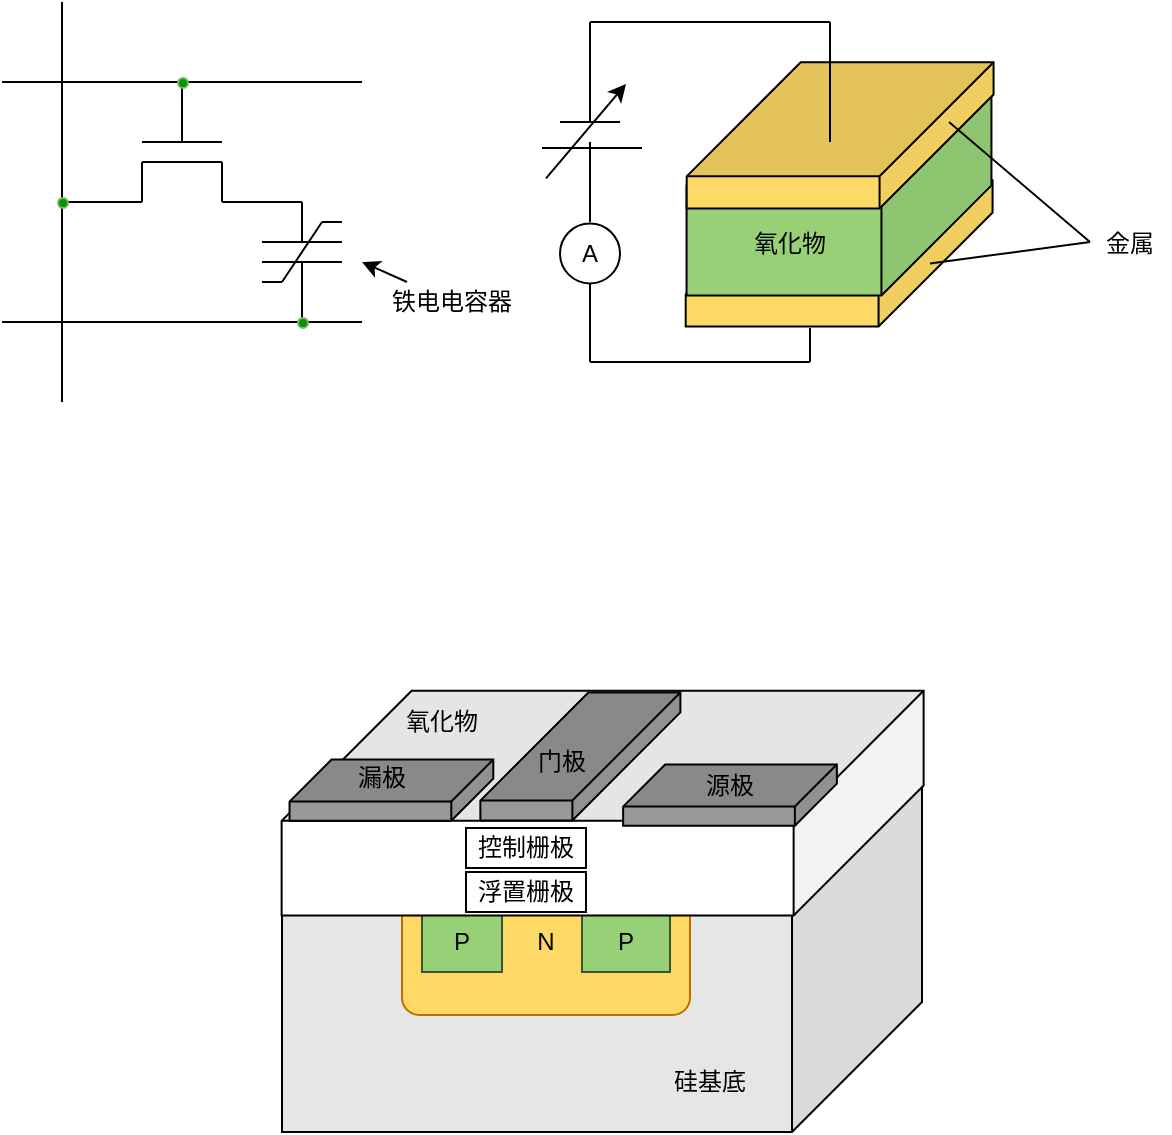 <mxfile version="15.1.2" type="github">
  <diagram id="kvLUpkQkxvHUFUjLaUQS" name="Page-1">
    <mxGraphModel dx="704" dy="483" grid="1" gridSize="10" guides="1" tooltips="1" connect="1" arrows="1" fold="1" page="1" pageScale="1" pageWidth="827" pageHeight="1169" math="0" shadow="0">
      <root>
        <mxCell id="0" />
        <mxCell id="1" parent="0" />
        <mxCell id="aFMrFJCQJ-RdZ9VPG638-30" value="" style="group" vertex="1" connectable="0" parent="1">
          <mxGeometry x="20" y="10" width="260" height="200" as="geometry" />
        </mxCell>
        <mxCell id="aFMrFJCQJ-RdZ9VPG638-1" value="" style="endArrow=none;html=1;" edge="1" parent="aFMrFJCQJ-RdZ9VPG638-30">
          <mxGeometry width="50" height="50" relative="1" as="geometry">
            <mxPoint y="40" as="sourcePoint" />
            <mxPoint x="180" y="40" as="targetPoint" />
          </mxGeometry>
        </mxCell>
        <mxCell id="aFMrFJCQJ-RdZ9VPG638-2" value="" style="endArrow=none;html=1;" edge="1" parent="aFMrFJCQJ-RdZ9VPG638-30">
          <mxGeometry width="50" height="50" relative="1" as="geometry">
            <mxPoint y="160" as="sourcePoint" />
            <mxPoint x="180" y="160" as="targetPoint" />
          </mxGeometry>
        </mxCell>
        <mxCell id="aFMrFJCQJ-RdZ9VPG638-3" value="" style="endArrow=none;html=1;" edge="1" parent="aFMrFJCQJ-RdZ9VPG638-30">
          <mxGeometry width="50" height="50" relative="1" as="geometry">
            <mxPoint x="30" as="sourcePoint" />
            <mxPoint x="30" y="200" as="targetPoint" />
          </mxGeometry>
        </mxCell>
        <mxCell id="aFMrFJCQJ-RdZ9VPG638-4" value="" style="endArrow=none;html=1;" edge="1" parent="aFMrFJCQJ-RdZ9VPG638-30">
          <mxGeometry width="50" height="50" relative="1" as="geometry">
            <mxPoint x="90" y="70" as="sourcePoint" />
            <mxPoint x="90" y="40" as="targetPoint" />
          </mxGeometry>
        </mxCell>
        <mxCell id="aFMrFJCQJ-RdZ9VPG638-5" value="" style="endArrow=none;html=1;" edge="1" parent="aFMrFJCQJ-RdZ9VPG638-30">
          <mxGeometry width="50" height="50" relative="1" as="geometry">
            <mxPoint x="70" y="70" as="sourcePoint" />
            <mxPoint x="110" y="70" as="targetPoint" />
          </mxGeometry>
        </mxCell>
        <mxCell id="aFMrFJCQJ-RdZ9VPG638-6" value="" style="endArrow=none;html=1;" edge="1" parent="aFMrFJCQJ-RdZ9VPG638-30">
          <mxGeometry width="50" height="50" relative="1" as="geometry">
            <mxPoint x="70" y="80" as="sourcePoint" />
            <mxPoint x="110" y="80" as="targetPoint" />
            <Array as="points">
              <mxPoint x="70" y="80" />
            </Array>
          </mxGeometry>
        </mxCell>
        <mxCell id="aFMrFJCQJ-RdZ9VPG638-7" value="" style="endArrow=none;html=1;" edge="1" parent="aFMrFJCQJ-RdZ9VPG638-30">
          <mxGeometry width="50" height="50" relative="1" as="geometry">
            <mxPoint x="70" y="100" as="sourcePoint" />
            <mxPoint x="70" y="80" as="targetPoint" />
          </mxGeometry>
        </mxCell>
        <mxCell id="aFMrFJCQJ-RdZ9VPG638-8" value="" style="endArrow=none;html=1;" edge="1" parent="aFMrFJCQJ-RdZ9VPG638-30">
          <mxGeometry width="50" height="50" relative="1" as="geometry">
            <mxPoint x="110" y="100" as="sourcePoint" />
            <mxPoint x="110" y="80" as="targetPoint" />
          </mxGeometry>
        </mxCell>
        <mxCell id="aFMrFJCQJ-RdZ9VPG638-9" value="" style="endArrow=none;html=1;" edge="1" parent="aFMrFJCQJ-RdZ9VPG638-30">
          <mxGeometry width="50" height="50" relative="1" as="geometry">
            <mxPoint x="30" y="100" as="sourcePoint" />
            <mxPoint x="70" y="100" as="targetPoint" />
          </mxGeometry>
        </mxCell>
        <mxCell id="aFMrFJCQJ-RdZ9VPG638-10" value="" style="endArrow=none;html=1;" edge="1" parent="aFMrFJCQJ-RdZ9VPG638-30">
          <mxGeometry width="50" height="50" relative="1" as="geometry">
            <mxPoint x="150" y="100" as="sourcePoint" />
            <mxPoint x="110" y="100" as="targetPoint" />
          </mxGeometry>
        </mxCell>
        <mxCell id="aFMrFJCQJ-RdZ9VPG638-11" value="" style="endArrow=none;html=1;" edge="1" parent="aFMrFJCQJ-RdZ9VPG638-30">
          <mxGeometry width="50" height="50" relative="1" as="geometry">
            <mxPoint x="150" y="120" as="sourcePoint" />
            <mxPoint x="150" y="100" as="targetPoint" />
          </mxGeometry>
        </mxCell>
        <mxCell id="aFMrFJCQJ-RdZ9VPG638-12" value="" style="endArrow=none;html=1;" edge="1" parent="aFMrFJCQJ-RdZ9VPG638-30">
          <mxGeometry width="50" height="50" relative="1" as="geometry">
            <mxPoint x="130" y="120" as="sourcePoint" />
            <mxPoint x="170" y="120" as="targetPoint" />
          </mxGeometry>
        </mxCell>
        <mxCell id="aFMrFJCQJ-RdZ9VPG638-13" value="" style="endArrow=none;html=1;" edge="1" parent="aFMrFJCQJ-RdZ9VPG638-30">
          <mxGeometry width="50" height="50" relative="1" as="geometry">
            <mxPoint x="130" y="130" as="sourcePoint" />
            <mxPoint x="170" y="130" as="targetPoint" />
          </mxGeometry>
        </mxCell>
        <mxCell id="aFMrFJCQJ-RdZ9VPG638-14" value="" style="endArrow=none;html=1;" edge="1" parent="aFMrFJCQJ-RdZ9VPG638-30">
          <mxGeometry width="50" height="50" relative="1" as="geometry">
            <mxPoint x="140" y="140" as="sourcePoint" />
            <mxPoint x="160" y="110" as="targetPoint" />
          </mxGeometry>
        </mxCell>
        <mxCell id="aFMrFJCQJ-RdZ9VPG638-15" value="" style="endArrow=none;html=1;" edge="1" parent="aFMrFJCQJ-RdZ9VPG638-30">
          <mxGeometry width="50" height="50" relative="1" as="geometry">
            <mxPoint x="130" y="140" as="sourcePoint" />
            <mxPoint x="140" y="140" as="targetPoint" />
          </mxGeometry>
        </mxCell>
        <mxCell id="aFMrFJCQJ-RdZ9VPG638-16" value="" style="endArrow=none;html=1;" edge="1" parent="aFMrFJCQJ-RdZ9VPG638-30">
          <mxGeometry width="50" height="50" relative="1" as="geometry">
            <mxPoint x="160" y="110" as="sourcePoint" />
            <mxPoint x="170" y="110" as="targetPoint" />
          </mxGeometry>
        </mxCell>
        <mxCell id="aFMrFJCQJ-RdZ9VPG638-17" value="" style="endArrow=none;html=1;" edge="1" parent="aFMrFJCQJ-RdZ9VPG638-30">
          <mxGeometry width="50" height="50" relative="1" as="geometry">
            <mxPoint x="150" y="160" as="sourcePoint" />
            <mxPoint x="150" y="130" as="targetPoint" />
          </mxGeometry>
        </mxCell>
        <mxCell id="aFMrFJCQJ-RdZ9VPG638-18" value="" style="ellipse;whiteSpace=wrap;html=1;aspect=fixed;strokeColor=#82b366;fillColor=#009900;" vertex="1" parent="aFMrFJCQJ-RdZ9VPG638-30">
          <mxGeometry x="88" y="38" width="5" height="5" as="geometry" />
        </mxCell>
        <mxCell id="aFMrFJCQJ-RdZ9VPG638-23" value="" style="ellipse;whiteSpace=wrap;html=1;aspect=fixed;strokeColor=#82b366;fillColor=#009900;" vertex="1" parent="aFMrFJCQJ-RdZ9VPG638-30">
          <mxGeometry x="28" y="98" width="5" height="5" as="geometry" />
        </mxCell>
        <mxCell id="aFMrFJCQJ-RdZ9VPG638-24" value="" style="ellipse;whiteSpace=wrap;html=1;aspect=fixed;strokeColor=#82b366;fillColor=#009900;" vertex="1" parent="aFMrFJCQJ-RdZ9VPG638-30">
          <mxGeometry x="148" y="158" width="5" height="5" as="geometry" />
        </mxCell>
        <mxCell id="aFMrFJCQJ-RdZ9VPG638-26" value="" style="endArrow=classic;html=1;" edge="1" parent="aFMrFJCQJ-RdZ9VPG638-30" source="aFMrFJCQJ-RdZ9VPG638-29">
          <mxGeometry width="50" height="50" relative="1" as="geometry">
            <mxPoint x="210" y="150" as="sourcePoint" />
            <mxPoint x="180" y="130" as="targetPoint" />
          </mxGeometry>
        </mxCell>
        <mxCell id="aFMrFJCQJ-RdZ9VPG638-29" value="铁电电容器" style="text;html=1;strokeColor=none;fillColor=none;align=center;verticalAlign=middle;whiteSpace=wrap;rounded=0;" vertex="1" parent="aFMrFJCQJ-RdZ9VPG638-30">
          <mxGeometry x="190" y="140" width="70" height="20" as="geometry" />
        </mxCell>
        <mxCell id="aFMrFJCQJ-RdZ9VPG638-52" value="" style="group" vertex="1" connectable="0" parent="1">
          <mxGeometry x="290" y="20" width="314" height="170" as="geometry" />
        </mxCell>
        <mxCell id="aFMrFJCQJ-RdZ9VPG638-32" value="" style="shape=cube;whiteSpace=wrap;html=1;boundedLbl=1;backgroundOutline=1;darkOpacity=0.05;darkOpacity2=0.1;rotation=90;size=57;fillColor=#FFD966;" vertex="1" parent="aFMrFJCQJ-RdZ9VPG638-52">
          <mxGeometry x="112" y="39" width="73.13" height="153.44" as="geometry" />
        </mxCell>
        <mxCell id="aFMrFJCQJ-RdZ9VPG638-33" value="" style="shape=cube;whiteSpace=wrap;html=1;boundedLbl=1;backgroundOutline=1;darkOpacity=0.05;darkOpacity2=0.1;rotation=90;size=55;fillColor=#97D077;" vertex="1" parent="aFMrFJCQJ-RdZ9VPG638-52">
          <mxGeometry x="93.5" y="5.5" width="110" height="152.44" as="geometry" />
        </mxCell>
        <mxCell id="aFMrFJCQJ-RdZ9VPG638-31" value="" style="shape=cube;whiteSpace=wrap;html=1;boundedLbl=1;backgroundOutline=1;darkOpacity=0.05;darkOpacity2=0.1;rotation=90;size=57;fillColor=#FFD966;" vertex="1" parent="aFMrFJCQJ-RdZ9VPG638-52">
          <mxGeometry x="112.5" y="-20" width="73.13" height="153.44" as="geometry" />
        </mxCell>
        <mxCell id="aFMrFJCQJ-RdZ9VPG638-35" value="" style="endArrow=none;html=1;" edge="1" parent="aFMrFJCQJ-RdZ9VPG638-52">
          <mxGeometry width="50" height="50" relative="1" as="geometry">
            <mxPoint x="144" y="60" as="sourcePoint" />
            <mxPoint x="144" as="targetPoint" />
          </mxGeometry>
        </mxCell>
        <mxCell id="aFMrFJCQJ-RdZ9VPG638-36" value="" style="endArrow=none;html=1;" edge="1" parent="aFMrFJCQJ-RdZ9VPG638-52">
          <mxGeometry width="50" height="50" relative="1" as="geometry">
            <mxPoint x="24" as="sourcePoint" />
            <mxPoint x="144" as="targetPoint" />
          </mxGeometry>
        </mxCell>
        <mxCell id="aFMrFJCQJ-RdZ9VPG638-37" value="" style="endArrow=none;html=1;" edge="1" parent="aFMrFJCQJ-RdZ9VPG638-52">
          <mxGeometry width="50" height="50" relative="1" as="geometry">
            <mxPoint x="9" y="50" as="sourcePoint" />
            <mxPoint x="39" y="50" as="targetPoint" />
          </mxGeometry>
        </mxCell>
        <mxCell id="aFMrFJCQJ-RdZ9VPG638-38" value="" style="endArrow=none;html=1;" edge="1" parent="aFMrFJCQJ-RdZ9VPG638-52">
          <mxGeometry width="50" height="50" relative="1" as="geometry">
            <mxPoint x="24" y="50" as="sourcePoint" />
            <mxPoint x="24" as="targetPoint" />
          </mxGeometry>
        </mxCell>
        <mxCell id="aFMrFJCQJ-RdZ9VPG638-40" value="" style="endArrow=none;html=1;" edge="1" parent="aFMrFJCQJ-RdZ9VPG638-52">
          <mxGeometry width="50" height="50" relative="1" as="geometry">
            <mxPoint y="63" as="sourcePoint" />
            <mxPoint x="50" y="63" as="targetPoint" />
          </mxGeometry>
        </mxCell>
        <mxCell id="aFMrFJCQJ-RdZ9VPG638-41" value="" style="endArrow=classic;html=1;" edge="1" parent="aFMrFJCQJ-RdZ9VPG638-52">
          <mxGeometry width="50" height="50" relative="1" as="geometry">
            <mxPoint x="2" y="78.22" as="sourcePoint" />
            <mxPoint x="42" y="31" as="targetPoint" />
          </mxGeometry>
        </mxCell>
        <mxCell id="aFMrFJCQJ-RdZ9VPG638-42" value="" style="endArrow=none;html=1;" edge="1" parent="aFMrFJCQJ-RdZ9VPG638-52">
          <mxGeometry width="50" height="50" relative="1" as="geometry">
            <mxPoint x="24" y="100" as="sourcePoint" />
            <mxPoint x="24" y="60" as="targetPoint" />
          </mxGeometry>
        </mxCell>
        <mxCell id="aFMrFJCQJ-RdZ9VPG638-43" value="A" style="ellipse;whiteSpace=wrap;html=1;aspect=fixed;" vertex="1" parent="aFMrFJCQJ-RdZ9VPG638-52">
          <mxGeometry x="9" y="100.72" width="30" height="30" as="geometry" />
        </mxCell>
        <mxCell id="aFMrFJCQJ-RdZ9VPG638-44" value="" style="endArrow=none;html=1;entryX=0.5;entryY=1;entryDx=0;entryDy=0;" edge="1" parent="aFMrFJCQJ-RdZ9VPG638-52" target="aFMrFJCQJ-RdZ9VPG638-43">
          <mxGeometry width="50" height="50" relative="1" as="geometry">
            <mxPoint x="24" y="170" as="sourcePoint" />
            <mxPoint x="174" y="100" as="targetPoint" />
          </mxGeometry>
        </mxCell>
        <mxCell id="aFMrFJCQJ-RdZ9VPG638-45" value="" style="endArrow=none;html=1;" edge="1" parent="aFMrFJCQJ-RdZ9VPG638-52">
          <mxGeometry width="50" height="50" relative="1" as="geometry">
            <mxPoint x="24" y="170" as="sourcePoint" />
            <mxPoint x="134" y="170" as="targetPoint" />
          </mxGeometry>
        </mxCell>
        <mxCell id="aFMrFJCQJ-RdZ9VPG638-46" value="" style="endArrow=none;html=1;" edge="1" parent="aFMrFJCQJ-RdZ9VPG638-52">
          <mxGeometry width="50" height="50" relative="1" as="geometry">
            <mxPoint x="134" y="153" as="sourcePoint" />
            <mxPoint x="134" y="170" as="targetPoint" />
          </mxGeometry>
        </mxCell>
        <mxCell id="aFMrFJCQJ-RdZ9VPG638-47" value="氧化物" style="text;html=1;strokeColor=none;fillColor=none;align=center;verticalAlign=middle;whiteSpace=wrap;rounded=0;" vertex="1" parent="aFMrFJCQJ-RdZ9VPG638-52">
          <mxGeometry x="104" y="100.72" width="40" height="20" as="geometry" />
        </mxCell>
        <mxCell id="aFMrFJCQJ-RdZ9VPG638-49" value="" style="endArrow=none;html=1;" edge="1" parent="aFMrFJCQJ-RdZ9VPG638-52">
          <mxGeometry width="50" height="50" relative="1" as="geometry">
            <mxPoint x="203.5" y="50" as="sourcePoint" />
            <mxPoint x="274" y="110" as="targetPoint" />
          </mxGeometry>
        </mxCell>
        <mxCell id="aFMrFJCQJ-RdZ9VPG638-50" value="" style="endArrow=none;html=1;" edge="1" parent="aFMrFJCQJ-RdZ9VPG638-52">
          <mxGeometry width="50" height="50" relative="1" as="geometry">
            <mxPoint x="194" y="120.72" as="sourcePoint" />
            <mxPoint x="274" y="110" as="targetPoint" />
          </mxGeometry>
        </mxCell>
        <mxCell id="aFMrFJCQJ-RdZ9VPG638-51" value="金属" style="text;html=1;strokeColor=none;fillColor=none;align=center;verticalAlign=middle;whiteSpace=wrap;rounded=0;" vertex="1" parent="aFMrFJCQJ-RdZ9VPG638-52">
          <mxGeometry x="274" y="100.72" width="40" height="20" as="geometry" />
        </mxCell>
        <mxCell id="aFMrFJCQJ-RdZ9VPG638-53" value="" style="shape=cube;whiteSpace=wrap;html=1;boundedLbl=1;backgroundOutline=1;darkOpacity=0.05;darkOpacity2=0.1;rotation=90;size=65;fillColor=#E6E6E6;" vertex="1" parent="1">
          <mxGeometry x="232.5" y="327.5" width="175" height="320" as="geometry" />
        </mxCell>
        <mxCell id="aFMrFJCQJ-RdZ9VPG638-55" value="硅基底" style="text;html=1;strokeColor=none;fillColor=none;align=center;verticalAlign=middle;whiteSpace=wrap;rounded=0;" vertex="1" parent="1">
          <mxGeometry x="354" y="540" width="40" height="20" as="geometry" />
        </mxCell>
        <mxCell id="aFMrFJCQJ-RdZ9VPG638-56" value="" style="rounded=1;whiteSpace=wrap;html=1;strokeColor=#BD7000;fontColor=#000000;fillColor=#FFD966;" vertex="1" parent="1">
          <mxGeometry x="220" y="458.5" width="144" height="58" as="geometry" />
        </mxCell>
        <mxCell id="aFMrFJCQJ-RdZ9VPG638-57" value="&lt;font color=&quot;#000000&quot;&gt;P&lt;/font&gt;" style="rounded=0;whiteSpace=wrap;html=1;strokeColor=#3A5431;fontColor=#ffffff;fillColor=#97D077;" vertex="1" parent="1">
          <mxGeometry x="230" y="465" width="40" height="30" as="geometry" />
        </mxCell>
        <mxCell id="aFMrFJCQJ-RdZ9VPG638-59" value="&lt;font color=&quot;#000000&quot;&gt;P&lt;/font&gt;" style="rounded=0;whiteSpace=wrap;html=1;strokeColor=#3A5431;fontColor=#ffffff;fillColor=#97D077;" vertex="1" parent="1">
          <mxGeometry x="310" y="465" width="44" height="30" as="geometry" />
        </mxCell>
        <mxCell id="aFMrFJCQJ-RdZ9VPG638-61" value="N" style="text;html=1;strokeColor=none;fillColor=none;align=center;verticalAlign=middle;whiteSpace=wrap;rounded=0;" vertex="1" parent="1">
          <mxGeometry x="272" y="470" width="40" height="20" as="geometry" />
        </mxCell>
        <mxCell id="aFMrFJCQJ-RdZ9VPG638-62" value="" style="shape=cube;whiteSpace=wrap;html=1;boundedLbl=1;backgroundOutline=1;darkOpacity=0.05;darkOpacity2=0.1;rotation=90;size=65;fillColor=#FFFFFF;" vertex="1" parent="1">
          <mxGeometry x="264.14" y="250.08" width="112.35" height="321" as="geometry" />
        </mxCell>
        <mxCell id="aFMrFJCQJ-RdZ9VPG638-63" value="氧化物" style="text;html=1;strokeColor=none;fillColor=none;align=center;verticalAlign=middle;whiteSpace=wrap;rounded=0;" vertex="1" parent="1">
          <mxGeometry x="220" y="360" width="40" height="20" as="geometry" />
        </mxCell>
        <mxCell id="aFMrFJCQJ-RdZ9VPG638-64" value="控制栅极" style="rounded=0;whiteSpace=wrap;html=1;fillColor=#FFFFFF;" vertex="1" parent="1">
          <mxGeometry x="252" y="423" width="60" height="20" as="geometry" />
        </mxCell>
        <mxCell id="aFMrFJCQJ-RdZ9VPG638-65" value="浮置栅极" style="rounded=0;whiteSpace=wrap;html=1;fillColor=#FFFFFF;" vertex="1" parent="1">
          <mxGeometry x="252" y="445" width="60" height="20" as="geometry" />
        </mxCell>
        <mxCell id="aFMrFJCQJ-RdZ9VPG638-69" value="" style="shape=cube;whiteSpace=wrap;html=1;boundedLbl=1;backgroundOutline=1;darkOpacity=0.05;darkOpacity2=0.1;fillColor=#999999;rotation=90;size=21;" vertex="1" parent="1">
          <mxGeometry x="368.71" y="353.13" width="30.58" height="106.87" as="geometry" />
        </mxCell>
        <mxCell id="aFMrFJCQJ-RdZ9VPG638-70" value="源极" style="text;html=1;strokeColor=none;fillColor=none;align=center;verticalAlign=middle;whiteSpace=wrap;rounded=0;" vertex="1" parent="1">
          <mxGeometry x="364.0" y="391.87" width="40" height="20" as="geometry" />
        </mxCell>
        <mxCell id="aFMrFJCQJ-RdZ9VPG638-71" value="" style="shape=cube;whiteSpace=wrap;html=1;boundedLbl=1;backgroundOutline=1;darkOpacity=0.05;darkOpacity2=0.1;fillColor=#999999;rotation=90;size=21;" vertex="1" parent="1">
          <mxGeometry x="199.42" y="353.13" width="30.58" height="101.87" as="geometry" />
        </mxCell>
        <mxCell id="aFMrFJCQJ-RdZ9VPG638-68" value="漏极" style="text;html=1;strokeColor=none;fillColor=none;align=center;verticalAlign=middle;whiteSpace=wrap;rounded=0;" vertex="1" parent="1">
          <mxGeometry x="190.0" y="388.13" width="40" height="20" as="geometry" />
        </mxCell>
        <mxCell id="aFMrFJCQJ-RdZ9VPG638-73" value="" style="shape=cube;whiteSpace=wrap;html=1;boundedLbl=1;backgroundOutline=1;darkOpacity=0.05;darkOpacity2=0.1;fillColor=#999999;rotation=90;size=54;" vertex="1" parent="1">
          <mxGeometry x="277.23" y="337.23" width="63.92" height="100.01" as="geometry" />
        </mxCell>
        <mxCell id="aFMrFJCQJ-RdZ9VPG638-75" value="门极" style="text;html=1;strokeColor=none;fillColor=none;align=center;verticalAlign=middle;whiteSpace=wrap;rounded=0;" vertex="1" parent="1">
          <mxGeometry x="280.0" y="380" width="40" height="20" as="geometry" />
        </mxCell>
      </root>
    </mxGraphModel>
  </diagram>
</mxfile>
